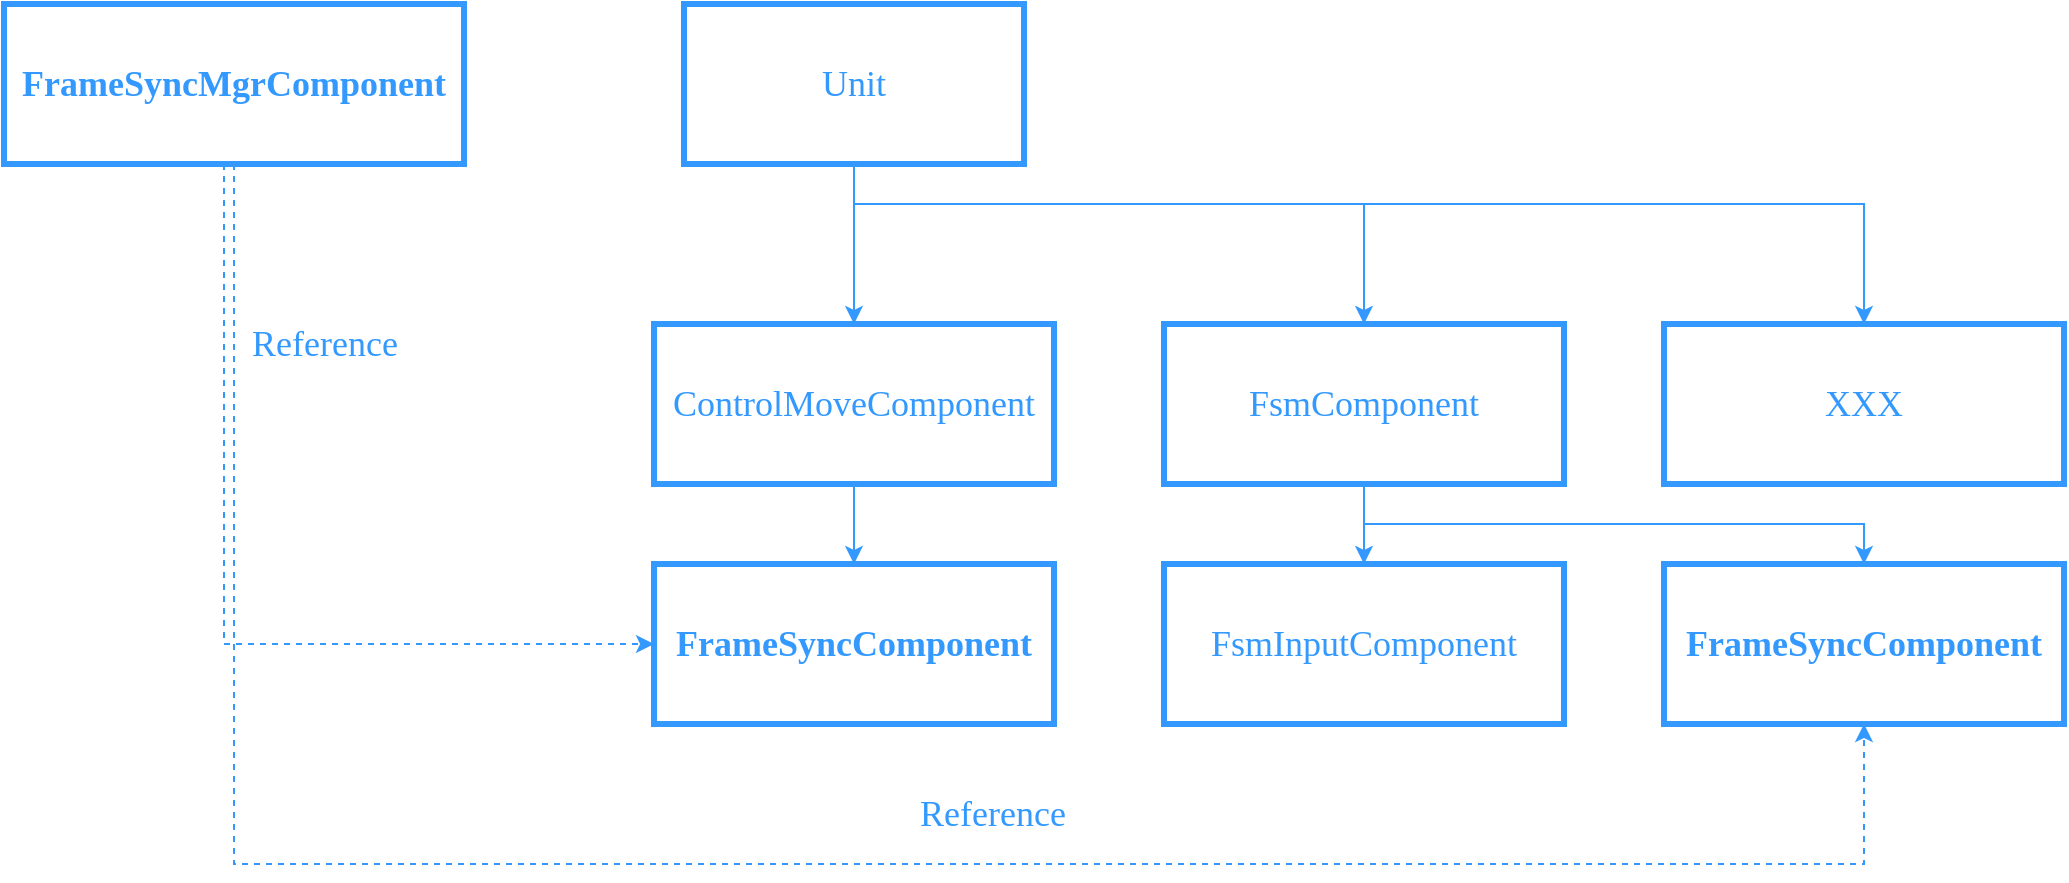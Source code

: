 <mxfile version="20.2.2" type="github">
  <diagram id="Ipst9gAuUGiXH5im7fE-" name="第 1 页">
    <mxGraphModel dx="1628" dy="701" grid="1" gridSize="10" guides="1" tooltips="1" connect="1" arrows="1" fold="1" page="1" pageScale="1" pageWidth="827" pageHeight="1169" math="0" shadow="0">
      <root>
        <mxCell id="0" />
        <mxCell id="1" parent="0" />
        <mxCell id="U9dY8acCnwdA0iFTJa2--3" style="edgeStyle=orthogonalEdgeStyle;rounded=0;orthogonalLoop=1;jettySize=auto;html=1;fontFamily=Times New Roman;fontSize=24;fontColor=#3399FF;strokeColor=#3399FF;" edge="1" parent="1" source="U9dY8acCnwdA0iFTJa2--1" target="U9dY8acCnwdA0iFTJa2--2">
          <mxGeometry relative="1" as="geometry" />
        </mxCell>
        <mxCell id="U9dY8acCnwdA0iFTJa2--5" style="edgeStyle=orthogonalEdgeStyle;rounded=0;orthogonalLoop=1;jettySize=auto;html=1;fontFamily=Times New Roman;fontSize=18;fontColor=#3399FF;strokeColor=#3399FF;" edge="1" parent="1" source="U9dY8acCnwdA0iFTJa2--1" target="U9dY8acCnwdA0iFTJa2--4">
          <mxGeometry relative="1" as="geometry">
            <Array as="points">
              <mxPoint x="395" y="300" />
              <mxPoint x="650" y="300" />
            </Array>
          </mxGeometry>
        </mxCell>
        <mxCell id="U9dY8acCnwdA0iFTJa2--9" style="edgeStyle=orthogonalEdgeStyle;rounded=0;orthogonalLoop=1;jettySize=auto;html=1;fontFamily=Times New Roman;fontSize=18;fontColor=#3399FF;strokeColor=#3399FF;" edge="1" parent="1" source="U9dY8acCnwdA0iFTJa2--1" target="U9dY8acCnwdA0iFTJa2--6">
          <mxGeometry relative="1" as="geometry">
            <Array as="points">
              <mxPoint x="395" y="300" />
              <mxPoint x="900" y="300" />
            </Array>
          </mxGeometry>
        </mxCell>
        <mxCell id="U9dY8acCnwdA0iFTJa2--1" value="&lt;font style=&quot;font-size: 18px;&quot; face=&quot;Times New Roman&quot;&gt;Unit&lt;/font&gt;" style="rounded=0;whiteSpace=wrap;html=1;labelBackgroundColor=none;labelBorderColor=none;fontFamily=Helvetica;fillColor=none;strokeColor=#3399ff;strokeWidth=3;fontColor=#3399FF;" vertex="1" parent="1">
          <mxGeometry x="310" y="200" width="170" height="80" as="geometry" />
        </mxCell>
        <mxCell id="U9dY8acCnwdA0iFTJa2--12" style="edgeStyle=orthogonalEdgeStyle;rounded=0;orthogonalLoop=1;jettySize=auto;html=1;fontFamily=Times New Roman;fontSize=18;fontColor=#3399FF;strokeColor=#3399FF;" edge="1" parent="1" source="U9dY8acCnwdA0iFTJa2--2" target="U9dY8acCnwdA0iFTJa2--10">
          <mxGeometry relative="1" as="geometry" />
        </mxCell>
        <mxCell id="U9dY8acCnwdA0iFTJa2--2" value="&lt;font style=&quot;font-size: 18px;&quot; face=&quot;Times New Roman&quot;&gt;ControlMoveComponent&lt;/font&gt;" style="rounded=0;whiteSpace=wrap;html=1;labelBackgroundColor=none;labelBorderColor=none;fontFamily=Helvetica;fillColor=none;strokeColor=#3399ff;strokeWidth=3;fontColor=#3399FF;" vertex="1" parent="1">
          <mxGeometry x="295" y="360" width="200" height="80" as="geometry" />
        </mxCell>
        <mxCell id="U9dY8acCnwdA0iFTJa2--8" style="edgeStyle=orthogonalEdgeStyle;rounded=0;orthogonalLoop=1;jettySize=auto;html=1;entryX=0.5;entryY=0;entryDx=0;entryDy=0;fontFamily=Times New Roman;fontSize=18;fontColor=#3399FF;strokeColor=#3399FF;" edge="1" parent="1" source="U9dY8acCnwdA0iFTJa2--4" target="U9dY8acCnwdA0iFTJa2--7">
          <mxGeometry relative="1" as="geometry" />
        </mxCell>
        <mxCell id="U9dY8acCnwdA0iFTJa2--17" style="edgeStyle=orthogonalEdgeStyle;rounded=0;orthogonalLoop=1;jettySize=auto;html=1;fontFamily=Times New Roman;fontSize=18;fontColor=#3399FF;strokeColor=#3399FF;" edge="1" parent="1" source="U9dY8acCnwdA0iFTJa2--4" target="U9dY8acCnwdA0iFTJa2--16">
          <mxGeometry relative="1" as="geometry">
            <Array as="points">
              <mxPoint x="650" y="460" />
              <mxPoint x="900" y="460" />
            </Array>
          </mxGeometry>
        </mxCell>
        <mxCell id="U9dY8acCnwdA0iFTJa2--4" value="&lt;font face=&quot;Times New Roman&quot;&gt;&lt;span style=&quot;font-size: 18px;&quot;&gt;FsmComponent&lt;/span&gt;&lt;/font&gt;" style="rounded=0;whiteSpace=wrap;html=1;labelBackgroundColor=none;labelBorderColor=none;fontFamily=Helvetica;fillColor=none;strokeColor=#3399ff;strokeWidth=3;fontColor=#3399FF;" vertex="1" parent="1">
          <mxGeometry x="550" y="360" width="200" height="80" as="geometry" />
        </mxCell>
        <mxCell id="U9dY8acCnwdA0iFTJa2--6" value="&lt;font style=&quot;font-size: 18px;&quot; face=&quot;Times New Roman&quot;&gt;XXX&lt;/font&gt;" style="rounded=0;whiteSpace=wrap;html=1;labelBackgroundColor=none;labelBorderColor=none;fontFamily=Helvetica;fillColor=none;strokeColor=#3399ff;strokeWidth=3;fontColor=#3399FF;" vertex="1" parent="1">
          <mxGeometry x="800" y="360" width="200" height="80" as="geometry" />
        </mxCell>
        <mxCell id="U9dY8acCnwdA0iFTJa2--7" value="&lt;font face=&quot;Times New Roman&quot;&gt;&lt;span style=&quot;font-size: 18px;&quot;&gt;FsmInputComponent&lt;/span&gt;&lt;/font&gt;" style="rounded=0;whiteSpace=wrap;html=1;labelBackgroundColor=none;labelBorderColor=none;fontFamily=Helvetica;fillColor=none;strokeColor=#3399ff;strokeWidth=3;fontColor=#3399FF;" vertex="1" parent="1">
          <mxGeometry x="550" y="480" width="200" height="80" as="geometry" />
        </mxCell>
        <mxCell id="U9dY8acCnwdA0iFTJa2--10" value="&lt;font face=&quot;Times New Roman&quot;&gt;&lt;span style=&quot;font-size: 18px;&quot;&gt;&lt;b&gt;FrameSyncComponent&lt;/b&gt;&lt;/span&gt;&lt;/font&gt;" style="rounded=0;whiteSpace=wrap;html=1;labelBackgroundColor=none;labelBorderColor=none;fontFamily=Helvetica;fillColor=none;strokeColor=#3399ff;strokeWidth=3;fontColor=#3399FF;" vertex="1" parent="1">
          <mxGeometry x="295" y="480" width="200" height="80" as="geometry" />
        </mxCell>
        <mxCell id="U9dY8acCnwdA0iFTJa2--14" style="edgeStyle=orthogonalEdgeStyle;rounded=0;orthogonalLoop=1;jettySize=auto;html=1;entryX=0;entryY=0.5;entryDx=0;entryDy=0;fontFamily=Times New Roman;fontSize=18;fontColor=#3399FF;strokeColor=#3399FF;dashed=1;" edge="1" parent="1" source="U9dY8acCnwdA0iFTJa2--13" target="U9dY8acCnwdA0iFTJa2--10">
          <mxGeometry relative="1" as="geometry">
            <Array as="points">
              <mxPoint x="80" y="520" />
            </Array>
          </mxGeometry>
        </mxCell>
        <mxCell id="U9dY8acCnwdA0iFTJa2--19" style="edgeStyle=orthogonalEdgeStyle;rounded=0;orthogonalLoop=1;jettySize=auto;html=1;fontFamily=Times New Roman;fontSize=18;fontColor=#3399FF;strokeColor=#3399FF;dashed=1;" edge="1" parent="1" source="U9dY8acCnwdA0iFTJa2--13" target="U9dY8acCnwdA0iFTJa2--16">
          <mxGeometry relative="1" as="geometry">
            <Array as="points">
              <mxPoint x="85" y="630" />
              <mxPoint x="900" y="630" />
            </Array>
          </mxGeometry>
        </mxCell>
        <mxCell id="U9dY8acCnwdA0iFTJa2--13" value="&lt;font face=&quot;Times New Roman&quot;&gt;&lt;span style=&quot;font-size: 18px;&quot;&gt;&lt;b&gt;FrameSyncMgrComponent&lt;/b&gt;&lt;/span&gt;&lt;/font&gt;" style="rounded=0;whiteSpace=wrap;html=1;labelBackgroundColor=none;labelBorderColor=none;fontFamily=Helvetica;fillColor=none;strokeColor=#3399ff;strokeWidth=3;fontColor=#3399FF;" vertex="1" parent="1">
          <mxGeometry x="-30" y="200" width="230" height="80" as="geometry" />
        </mxCell>
        <mxCell id="U9dY8acCnwdA0iFTJa2--15" value="Reference" style="text;html=1;align=center;verticalAlign=middle;resizable=0;points=[];autosize=1;strokeColor=none;fillColor=none;fontSize=18;fontFamily=Times New Roman;fontColor=#3399FF;" vertex="1" parent="1">
          <mxGeometry x="80" y="350" width="100" height="40" as="geometry" />
        </mxCell>
        <mxCell id="U9dY8acCnwdA0iFTJa2--16" value="&lt;font face=&quot;Times New Roman&quot;&gt;&lt;span style=&quot;font-size: 18px;&quot;&gt;&lt;b&gt;FrameSyncComponent&lt;/b&gt;&lt;/span&gt;&lt;/font&gt;" style="rounded=0;whiteSpace=wrap;html=1;labelBackgroundColor=none;labelBorderColor=none;fontFamily=Helvetica;fillColor=none;strokeColor=#3399ff;strokeWidth=3;fontColor=#3399FF;" vertex="1" parent="1">
          <mxGeometry x="800" y="480" width="200" height="80" as="geometry" />
        </mxCell>
        <mxCell id="U9dY8acCnwdA0iFTJa2--20" value="Reference" style="text;html=1;align=center;verticalAlign=middle;resizable=0;points=[];autosize=1;strokeColor=none;fillColor=none;fontSize=18;fontFamily=Times New Roman;fontColor=#3399FF;" vertex="1" parent="1">
          <mxGeometry x="414" y="585" width="100" height="40" as="geometry" />
        </mxCell>
      </root>
    </mxGraphModel>
  </diagram>
</mxfile>
